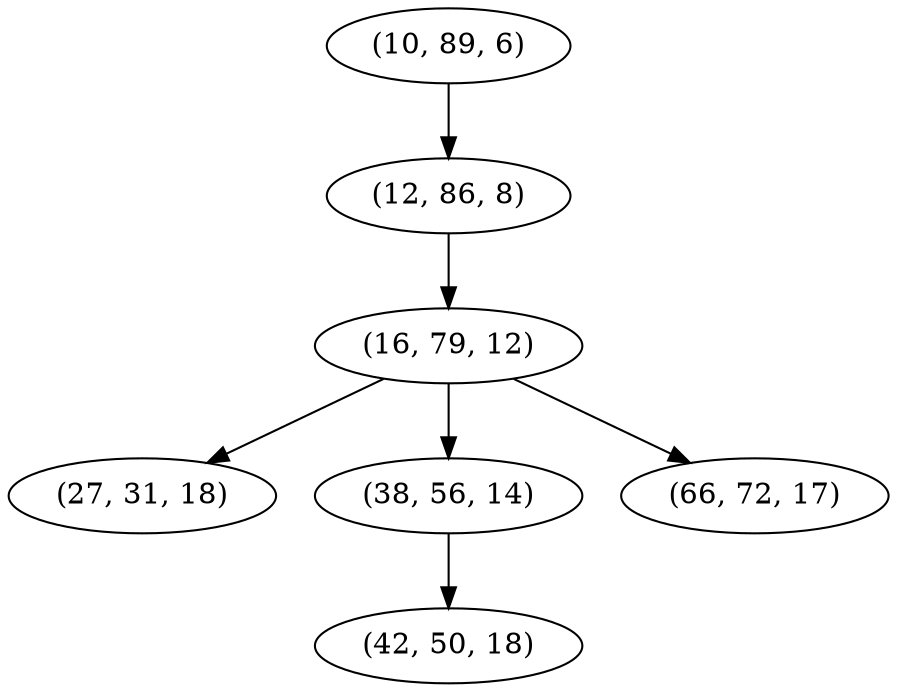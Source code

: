 digraph tree {
    "(10, 89, 6)";
    "(12, 86, 8)";
    "(16, 79, 12)";
    "(27, 31, 18)";
    "(38, 56, 14)";
    "(42, 50, 18)";
    "(66, 72, 17)";
    "(10, 89, 6)" -> "(12, 86, 8)";
    "(12, 86, 8)" -> "(16, 79, 12)";
    "(16, 79, 12)" -> "(27, 31, 18)";
    "(16, 79, 12)" -> "(38, 56, 14)";
    "(16, 79, 12)" -> "(66, 72, 17)";
    "(38, 56, 14)" -> "(42, 50, 18)";
}

